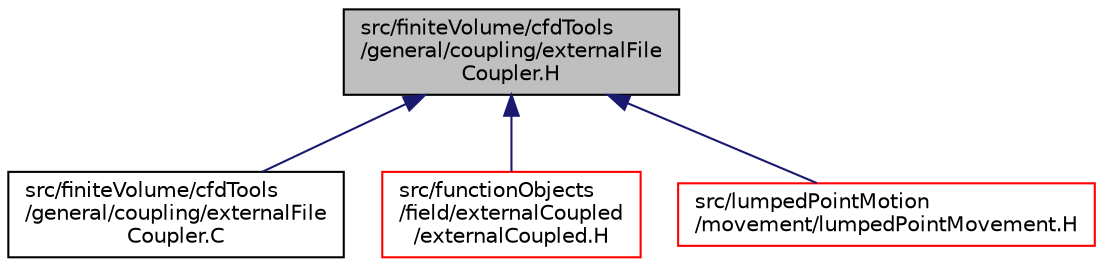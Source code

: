 digraph "src/finiteVolume/cfdTools/general/coupling/externalFileCoupler.H"
{
  bgcolor="transparent";
  edge [fontname="Helvetica",fontsize="10",labelfontname="Helvetica",labelfontsize="10"];
  node [fontname="Helvetica",fontsize="10",shape=record];
  Node1 [label="src/finiteVolume/cfdTools\l/general/coupling/externalFile\lCoupler.H",height=0.2,width=0.4,color="black", fillcolor="grey75", style="filled" fontcolor="black"];
  Node1 -> Node2 [dir="back",color="midnightblue",fontsize="10",style="solid",fontname="Helvetica"];
  Node2 [label="src/finiteVolume/cfdTools\l/general/coupling/externalFile\lCoupler.C",height=0.2,width=0.4,color="black",URL="$externalFileCoupler_8C.html"];
  Node1 -> Node3 [dir="back",color="midnightblue",fontsize="10",style="solid",fontname="Helvetica"];
  Node3 [label="src/functionObjects\l/field/externalCoupled\l/externalCoupled.H",height=0.2,width=0.4,color="red",URL="$externalCoupled_8H.html"];
  Node1 -> Node4 [dir="back",color="midnightblue",fontsize="10",style="solid",fontname="Helvetica"];
  Node4 [label="src/lumpedPointMotion\l/movement/lumpedPointMovement.H",height=0.2,width=0.4,color="red",URL="$lumpedPointMovement_8H.html"];
}
